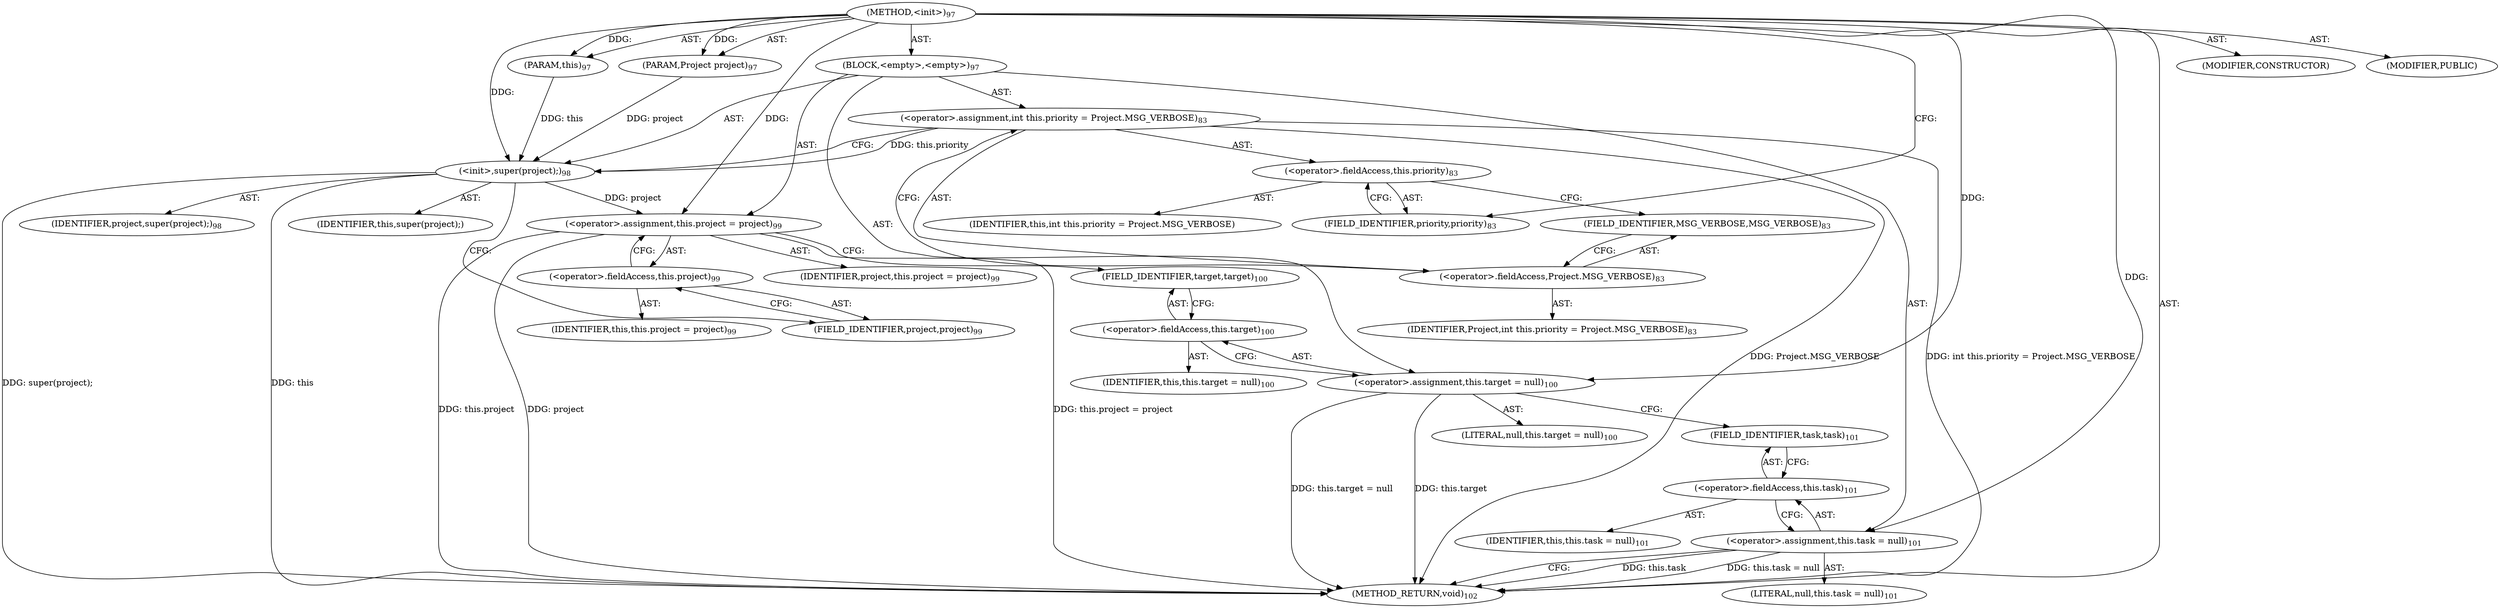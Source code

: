 digraph "&lt;init&gt;" {  
"111669149696" [label = <(METHOD,&lt;init&gt;)<SUB>97</SUB>> ]
"115964116994" [label = <(PARAM,this)<SUB>97</SUB>> ]
"115964116997" [label = <(PARAM,Project project)<SUB>97</SUB>> ]
"25769803776" [label = <(BLOCK,&lt;empty&gt;,&lt;empty&gt;)<SUB>97</SUB>> ]
"30064771075" [label = <(&lt;operator&gt;.assignment,int this.priority = Project.MSG_VERBOSE)<SUB>83</SUB>> ]
"30064771076" [label = <(&lt;operator&gt;.fieldAccess,this.priority)<SUB>83</SUB>> ]
"68719476754" [label = <(IDENTIFIER,this,int this.priority = Project.MSG_VERBOSE)> ]
"55834574848" [label = <(FIELD_IDENTIFIER,priority,priority)<SUB>83</SUB>> ]
"30064771077" [label = <(&lt;operator&gt;.fieldAccess,Project.MSG_VERBOSE)<SUB>83</SUB>> ]
"68719476755" [label = <(IDENTIFIER,Project,int this.priority = Project.MSG_VERBOSE)<SUB>83</SUB>> ]
"55834574849" [label = <(FIELD_IDENTIFIER,MSG_VERBOSE,MSG_VERBOSE)<SUB>83</SUB>> ]
"30064771072" [label = <(&lt;init&gt;,super(project);)<SUB>98</SUB>> ]
"68719476739" [label = <(IDENTIFIER,this,super(project);)> ]
"68719476751" [label = <(IDENTIFIER,project,super(project);)<SUB>98</SUB>> ]
"30064771078" [label = <(&lt;operator&gt;.assignment,this.project = project)<SUB>99</SUB>> ]
"30064771079" [label = <(&lt;operator&gt;.fieldAccess,this.project)<SUB>99</SUB>> ]
"68719476740" [label = <(IDENTIFIER,this,this.project = project)<SUB>99</SUB>> ]
"55834574850" [label = <(FIELD_IDENTIFIER,project,project)<SUB>99</SUB>> ]
"68719476756" [label = <(IDENTIFIER,project,this.project = project)<SUB>99</SUB>> ]
"30064771080" [label = <(&lt;operator&gt;.assignment,this.target = null)<SUB>100</SUB>> ]
"30064771081" [label = <(&lt;operator&gt;.fieldAccess,this.target)<SUB>100</SUB>> ]
"68719476741" [label = <(IDENTIFIER,this,this.target = null)<SUB>100</SUB>> ]
"55834574851" [label = <(FIELD_IDENTIFIER,target,target)<SUB>100</SUB>> ]
"90194313216" [label = <(LITERAL,null,this.target = null)<SUB>100</SUB>> ]
"30064771082" [label = <(&lt;operator&gt;.assignment,this.task = null)<SUB>101</SUB>> ]
"30064771083" [label = <(&lt;operator&gt;.fieldAccess,this.task)<SUB>101</SUB>> ]
"68719476742" [label = <(IDENTIFIER,this,this.task = null)<SUB>101</SUB>> ]
"55834574852" [label = <(FIELD_IDENTIFIER,task,task)<SUB>101</SUB>> ]
"90194313217" [label = <(LITERAL,null,this.task = null)<SUB>101</SUB>> ]
"133143986182" [label = <(MODIFIER,CONSTRUCTOR)> ]
"133143986183" [label = <(MODIFIER,PUBLIC)> ]
"128849018880" [label = <(METHOD_RETURN,void)<SUB>102</SUB>> ]
  "111669149696" -> "115964116994"  [ label = "AST: "] 
  "111669149696" -> "115964116997"  [ label = "AST: "] 
  "111669149696" -> "25769803776"  [ label = "AST: "] 
  "111669149696" -> "133143986182"  [ label = "AST: "] 
  "111669149696" -> "133143986183"  [ label = "AST: "] 
  "111669149696" -> "128849018880"  [ label = "AST: "] 
  "25769803776" -> "30064771075"  [ label = "AST: "] 
  "25769803776" -> "30064771072"  [ label = "AST: "] 
  "25769803776" -> "30064771078"  [ label = "AST: "] 
  "25769803776" -> "30064771080"  [ label = "AST: "] 
  "25769803776" -> "30064771082"  [ label = "AST: "] 
  "30064771075" -> "30064771076"  [ label = "AST: "] 
  "30064771075" -> "30064771077"  [ label = "AST: "] 
  "30064771076" -> "68719476754"  [ label = "AST: "] 
  "30064771076" -> "55834574848"  [ label = "AST: "] 
  "30064771077" -> "68719476755"  [ label = "AST: "] 
  "30064771077" -> "55834574849"  [ label = "AST: "] 
  "30064771072" -> "68719476739"  [ label = "AST: "] 
  "30064771072" -> "68719476751"  [ label = "AST: "] 
  "30064771078" -> "30064771079"  [ label = "AST: "] 
  "30064771078" -> "68719476756"  [ label = "AST: "] 
  "30064771079" -> "68719476740"  [ label = "AST: "] 
  "30064771079" -> "55834574850"  [ label = "AST: "] 
  "30064771080" -> "30064771081"  [ label = "AST: "] 
  "30064771080" -> "90194313216"  [ label = "AST: "] 
  "30064771081" -> "68719476741"  [ label = "AST: "] 
  "30064771081" -> "55834574851"  [ label = "AST: "] 
  "30064771082" -> "30064771083"  [ label = "AST: "] 
  "30064771082" -> "90194313217"  [ label = "AST: "] 
  "30064771083" -> "68719476742"  [ label = "AST: "] 
  "30064771083" -> "55834574852"  [ label = "AST: "] 
  "30064771075" -> "30064771072"  [ label = "CFG: "] 
  "30064771072" -> "55834574850"  [ label = "CFG: "] 
  "30064771078" -> "55834574851"  [ label = "CFG: "] 
  "30064771080" -> "55834574852"  [ label = "CFG: "] 
  "30064771082" -> "128849018880"  [ label = "CFG: "] 
  "30064771076" -> "55834574849"  [ label = "CFG: "] 
  "30064771077" -> "30064771075"  [ label = "CFG: "] 
  "30064771079" -> "30064771078"  [ label = "CFG: "] 
  "30064771081" -> "30064771080"  [ label = "CFG: "] 
  "30064771083" -> "30064771082"  [ label = "CFG: "] 
  "55834574848" -> "30064771076"  [ label = "CFG: "] 
  "55834574849" -> "30064771077"  [ label = "CFG: "] 
  "55834574850" -> "30064771079"  [ label = "CFG: "] 
  "55834574851" -> "30064771081"  [ label = "CFG: "] 
  "55834574852" -> "30064771083"  [ label = "CFG: "] 
  "111669149696" -> "55834574848"  [ label = "CFG: "] 
  "30064771075" -> "128849018880"  [ label = "DDG: Project.MSG_VERBOSE"] 
  "30064771075" -> "128849018880"  [ label = "DDG: int this.priority = Project.MSG_VERBOSE"] 
  "30064771072" -> "128849018880"  [ label = "DDG: this"] 
  "30064771072" -> "128849018880"  [ label = "DDG: super(project);"] 
  "30064771078" -> "128849018880"  [ label = "DDG: this.project"] 
  "30064771078" -> "128849018880"  [ label = "DDG: project"] 
  "30064771078" -> "128849018880"  [ label = "DDG: this.project = project"] 
  "30064771080" -> "128849018880"  [ label = "DDG: this.target"] 
  "30064771080" -> "128849018880"  [ label = "DDG: this.target = null"] 
  "30064771082" -> "128849018880"  [ label = "DDG: this.task"] 
  "30064771082" -> "128849018880"  [ label = "DDG: this.task = null"] 
  "111669149696" -> "115964116994"  [ label = "DDG: "] 
  "111669149696" -> "115964116997"  [ label = "DDG: "] 
  "30064771072" -> "30064771078"  [ label = "DDG: project"] 
  "111669149696" -> "30064771078"  [ label = "DDG: "] 
  "111669149696" -> "30064771080"  [ label = "DDG: "] 
  "111669149696" -> "30064771082"  [ label = "DDG: "] 
  "115964116994" -> "30064771072"  [ label = "DDG: this"] 
  "30064771075" -> "30064771072"  [ label = "DDG: this.priority"] 
  "111669149696" -> "30064771072"  [ label = "DDG: "] 
  "115964116997" -> "30064771072"  [ label = "DDG: project"] 
}
